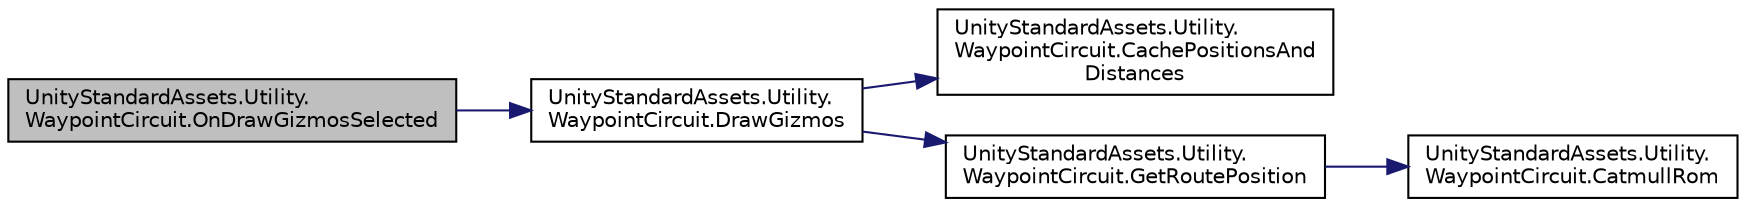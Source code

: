 digraph "UnityStandardAssets.Utility.WaypointCircuit.OnDrawGizmosSelected"
{
 // LATEX_PDF_SIZE
  edge [fontname="Helvetica",fontsize="10",labelfontname="Helvetica",labelfontsize="10"];
  node [fontname="Helvetica",fontsize="10",shape=record];
  rankdir="LR";
  Node18 [label="UnityStandardAssets.Utility.\lWaypointCircuit.OnDrawGizmosSelected",height=0.2,width=0.4,color="black", fillcolor="grey75", style="filled", fontcolor="black",tooltip=" "];
  Node18 -> Node19 [color="midnightblue",fontsize="10",style="solid",fontname="Helvetica"];
  Node19 [label="UnityStandardAssets.Utility.\lWaypointCircuit.DrawGizmos",height=0.2,width=0.4,color="black", fillcolor="white", style="filled",URL="$class_unity_standard_assets_1_1_utility_1_1_waypoint_circuit.html#a1efd557e8483fe60bf221a2594a47099",tooltip=" "];
  Node19 -> Node20 [color="midnightblue",fontsize="10",style="solid",fontname="Helvetica"];
  Node20 [label="UnityStandardAssets.Utility.\lWaypointCircuit.CachePositionsAnd\lDistances",height=0.2,width=0.4,color="black", fillcolor="white", style="filled",URL="$class_unity_standard_assets_1_1_utility_1_1_waypoint_circuit.html#ac8607bf9d7b81db94596a37a2a0fc221",tooltip=" "];
  Node19 -> Node21 [color="midnightblue",fontsize="10",style="solid",fontname="Helvetica"];
  Node21 [label="UnityStandardAssets.Utility.\lWaypointCircuit.GetRoutePosition",height=0.2,width=0.4,color="black", fillcolor="white", style="filled",URL="$class_unity_standard_assets_1_1_utility_1_1_waypoint_circuit.html#a7f3f7803b415864a93ae5c51829a2bcd",tooltip=" "];
  Node21 -> Node22 [color="midnightblue",fontsize="10",style="solid",fontname="Helvetica"];
  Node22 [label="UnityStandardAssets.Utility.\lWaypointCircuit.CatmullRom",height=0.2,width=0.4,color="black", fillcolor="white", style="filled",URL="$class_unity_standard_assets_1_1_utility_1_1_waypoint_circuit.html#a261cd06b90b6bd32e69087d151164a28",tooltip=" "];
}
